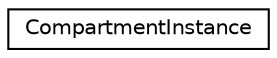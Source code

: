 digraph "Graphical Class Hierarchy"
{
 // LATEX_PDF_SIZE
  edge [fontname="Helvetica",fontsize="10",labelfontname="Helvetica",labelfontsize="10"];
  node [fontname="Helvetica",fontsize="10",shape=record];
  rankdir="LR";
  Node0 [label="CompartmentInstance",height=0.2,width=0.4,color="black", fillcolor="white", style="filled",URL="$classCompartmentInstance.html",tooltip=" "];
}
